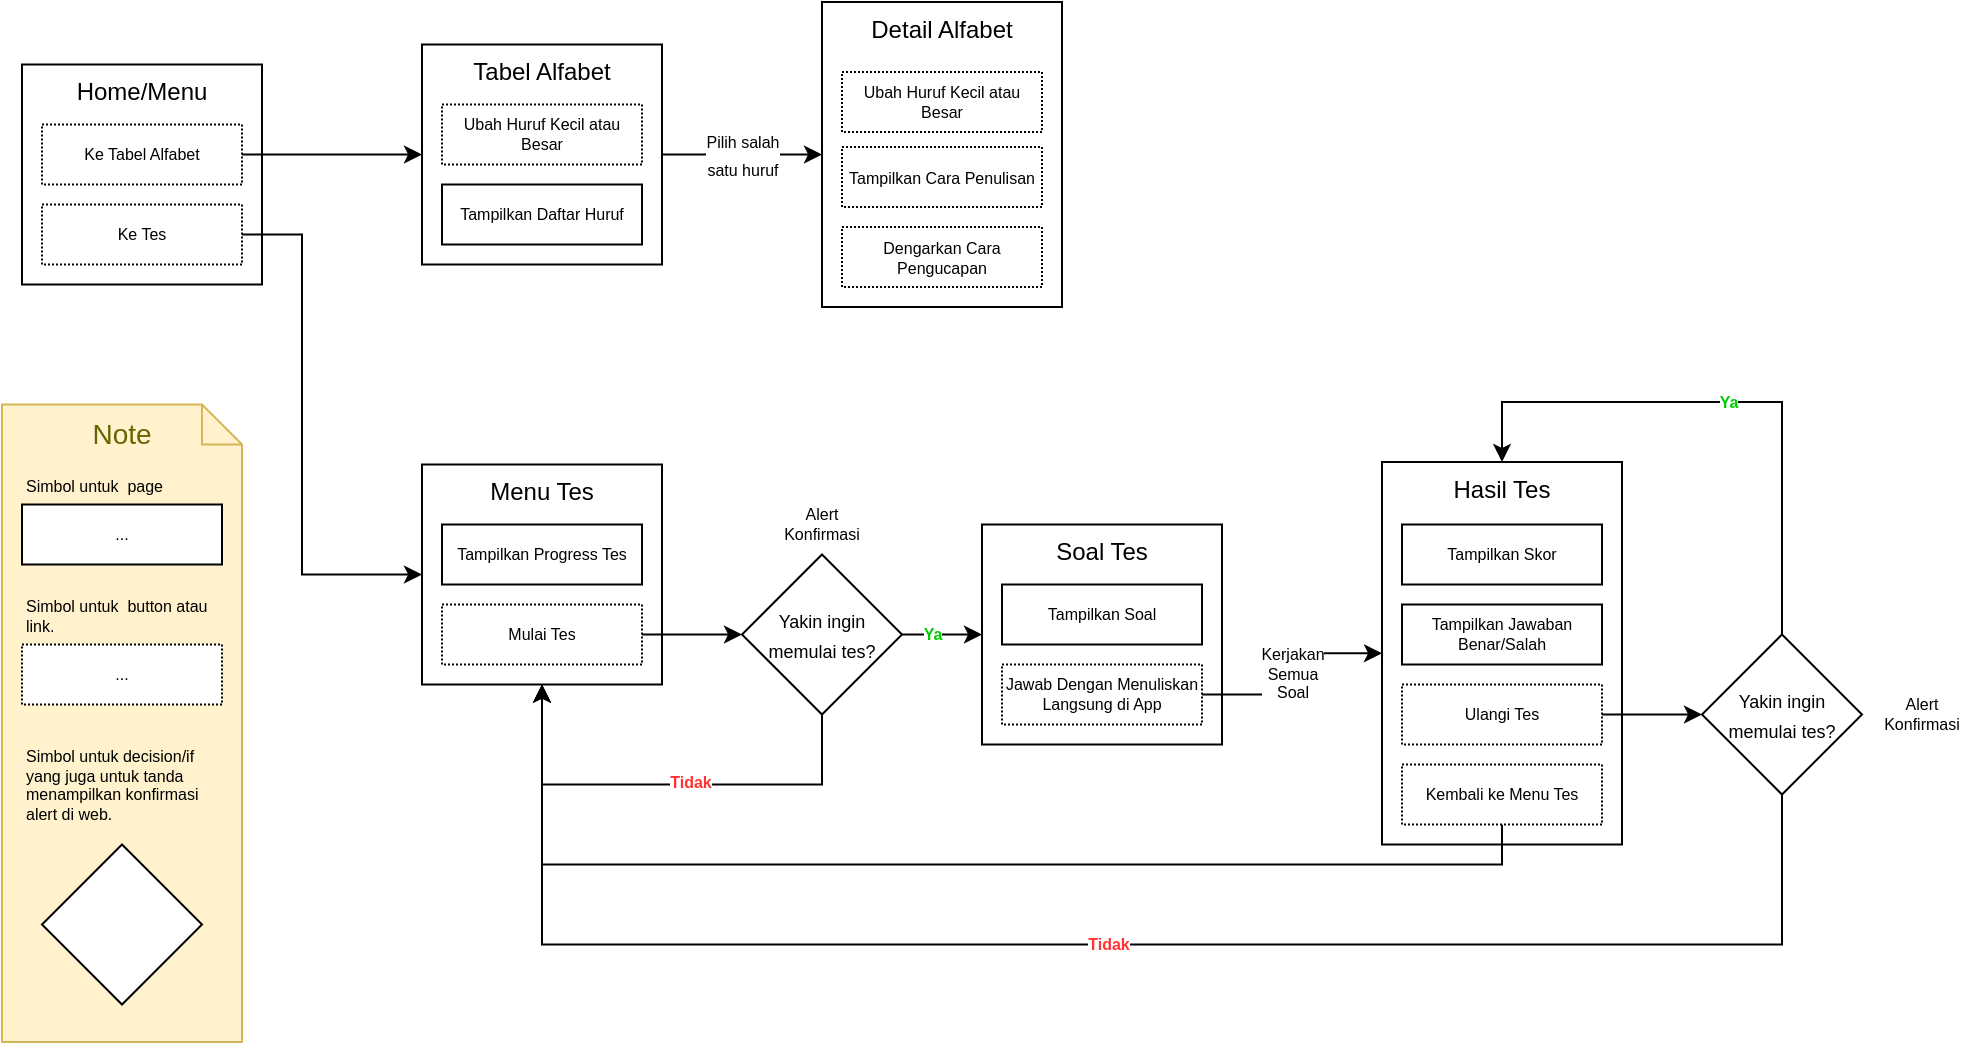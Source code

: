 <mxfile version="14.3.1" type="github">
  <diagram id="spq8JdsfhC8C1h_wg7kn" name="Page-1">
    <mxGraphModel dx="449" dy="312" grid="1" gridSize="10" guides="1" tooltips="1" connect="1" arrows="1" fold="1" page="1" pageScale="1" pageWidth="827" pageHeight="1169" math="0" shadow="0">
      <root>
        <mxCell id="0" />
        <mxCell id="1" parent="0" />
        <mxCell id="ty7SyT1RI53wU4MempQv-1" value="Home/Menu" style="rounded=0;whiteSpace=wrap;html=1;verticalAlign=top;" parent="1" vertex="1">
          <mxGeometry x="50" y="71.25" width="120" height="110" as="geometry" />
        </mxCell>
        <mxCell id="ty7SyT1RI53wU4MempQv-2" value="Ke Tabel Alfabet" style="rounded=0;whiteSpace=wrap;html=1;verticalAlign=middle;fontSize=8;dashed=1;dashPattern=1 1;" parent="1" vertex="1">
          <mxGeometry x="60" y="101.25" width="100" height="30" as="geometry" />
        </mxCell>
        <mxCell id="ty7SyT1RI53wU4MempQv-7" style="edgeStyle=orthogonalEdgeStyle;rounded=0;orthogonalLoop=1;jettySize=auto;html=1;entryX=0;entryY=0.5;entryDx=0;entryDy=0;" parent="1" source="ty7SyT1RI53wU4MempQv-3" target="ty7SyT1RI53wU4MempQv-6" edge="1">
          <mxGeometry relative="1" as="geometry">
            <Array as="points">
              <mxPoint x="190" y="156.25" />
              <mxPoint x="190" y="326.25" />
            </Array>
          </mxGeometry>
        </mxCell>
        <mxCell id="ty7SyT1RI53wU4MempQv-3" value="Ke Tes" style="rounded=0;whiteSpace=wrap;html=1;verticalAlign=middle;fontSize=8;dashed=1;dashPattern=1 1;" parent="1" vertex="1">
          <mxGeometry x="60" y="141.25" width="100" height="30" as="geometry" />
        </mxCell>
        <mxCell id="ty7SyT1RI53wU4MempQv-9" value="&lt;font style=&quot;font-size: 8px&quot;&gt;Pilih salah &lt;br&gt;satu huruf&lt;/font&gt;" style="edgeStyle=orthogonalEdgeStyle;rounded=0;orthogonalLoop=1;jettySize=auto;html=1;entryX=0;entryY=0.5;entryDx=0;entryDy=0;" parent="1" source="ty7SyT1RI53wU4MempQv-4" target="ty7SyT1RI53wU4MempQv-8" edge="1">
          <mxGeometry relative="1" as="geometry">
            <mxPoint x="360" y="41.25" as="targetPoint" />
          </mxGeometry>
        </mxCell>
        <mxCell id="ty7SyT1RI53wU4MempQv-4" value="Tabel Alfabet" style="rounded=0;whiteSpace=wrap;html=1;verticalAlign=top;" parent="1" vertex="1">
          <mxGeometry x="250" y="61.25" width="120" height="110" as="geometry" />
        </mxCell>
        <mxCell id="ty7SyT1RI53wU4MempQv-5" value="" style="endArrow=classic;html=1;exitX=1;exitY=0.5;exitDx=0;exitDy=0;entryX=0;entryY=0.5;entryDx=0;entryDy=0;" parent="1" source="ty7SyT1RI53wU4MempQv-2" target="ty7SyT1RI53wU4MempQv-4" edge="1">
          <mxGeometry width="50" height="50" relative="1" as="geometry">
            <mxPoint x="160" y="161.25" as="sourcePoint" />
            <mxPoint x="220" y="116.25" as="targetPoint" />
          </mxGeometry>
        </mxCell>
        <mxCell id="ty7SyT1RI53wU4MempQv-6" value="Menu Tes" style="rounded=0;whiteSpace=wrap;html=1;verticalAlign=top;" parent="1" vertex="1">
          <mxGeometry x="250" y="271.25" width="120" height="110" as="geometry" />
        </mxCell>
        <mxCell id="ty7SyT1RI53wU4MempQv-8" value="Detail Alfabet" style="rounded=0;whiteSpace=wrap;html=1;verticalAlign=top;" parent="1" vertex="1">
          <mxGeometry x="450" y="40" width="120" height="152.5" as="geometry" />
        </mxCell>
        <mxCell id="ty7SyT1RI53wU4MempQv-10" value="Ubah Huruf Kecil atau Besar" style="rounded=0;whiteSpace=wrap;html=1;verticalAlign=middle;fontSize=8;dashed=1;dashPattern=1 1;" parent="1" vertex="1">
          <mxGeometry x="460" y="75" width="100" height="30" as="geometry" />
        </mxCell>
        <mxCell id="ty7SyT1RI53wU4MempQv-12" value="Dengarkan Cara Pengucapan" style="rounded=0;whiteSpace=wrap;html=1;verticalAlign=middle;fontSize=8;dashed=1;dashPattern=1 1;" parent="1" vertex="1">
          <mxGeometry x="460" y="152.5" width="100" height="30" as="geometry" />
        </mxCell>
        <mxCell id="ty7SyT1RI53wU4MempQv-13" value="Soal Tes" style="rounded=0;whiteSpace=wrap;html=1;verticalAlign=top;" parent="1" vertex="1">
          <mxGeometry x="530" y="301.25" width="120" height="110" as="geometry" />
        </mxCell>
        <mxCell id="ty7SyT1RI53wU4MempQv-16" style="edgeStyle=orthogonalEdgeStyle;rounded=0;orthogonalLoop=1;jettySize=auto;html=1;entryX=0;entryY=0.5;entryDx=0;entryDy=0;fontSize=8;" parent="1" source="ty7SyT1RI53wU4MempQv-14" target="nL-NKK2QzN84WdHb_sJW-5" edge="1">
          <mxGeometry relative="1" as="geometry" />
        </mxCell>
        <mxCell id="ty7SyT1RI53wU4MempQv-14" value="Mulai Tes" style="rounded=0;whiteSpace=wrap;html=1;verticalAlign=middle;fontSize=8;dashed=1;dashPattern=1 1;" parent="1" vertex="1">
          <mxGeometry x="260" y="341.25" width="100" height="30" as="geometry" />
        </mxCell>
        <mxCell id="ty7SyT1RI53wU4MempQv-15" value="Tampilkan Progress Tes" style="rounded=0;whiteSpace=wrap;html=1;verticalAlign=middle;fontSize=8;" parent="1" vertex="1">
          <mxGeometry x="260" y="301.25" width="100" height="30" as="geometry" />
        </mxCell>
        <mxCell id="ty7SyT1RI53wU4MempQv-17" value="Tampilkan Soal" style="rounded=0;whiteSpace=wrap;html=1;verticalAlign=middle;fontSize=8;" parent="1" vertex="1">
          <mxGeometry x="540" y="331.25" width="100" height="30" as="geometry" />
        </mxCell>
        <mxCell id="nL-NKK2QzN84WdHb_sJW-14" value="Kerjakan&lt;br&gt;Semua&lt;br&gt;Soal" style="edgeStyle=orthogonalEdgeStyle;rounded=0;orthogonalLoop=1;jettySize=auto;html=1;entryX=0;entryY=0.5;entryDx=0;entryDy=0;fontSize=8;" edge="1" parent="1" source="ty7SyT1RI53wU4MempQv-18" target="ty7SyT1RI53wU4MempQv-19">
          <mxGeometry relative="1" as="geometry" />
        </mxCell>
        <mxCell id="ty7SyT1RI53wU4MempQv-18" value="Jawab Dengan Menuliskan Langsung di App" style="rounded=0;whiteSpace=wrap;html=1;verticalAlign=middle;fontSize=8;dashed=1;dashPattern=1 1;" parent="1" vertex="1">
          <mxGeometry x="540" y="371.25" width="100" height="30" as="geometry" />
        </mxCell>
        <mxCell id="ty7SyT1RI53wU4MempQv-19" value="Hasil Tes" style="rounded=0;whiteSpace=wrap;html=1;verticalAlign=top;" parent="1" vertex="1">
          <mxGeometry x="730" y="270" width="120" height="191.25" as="geometry" />
        </mxCell>
        <mxCell id="ty7SyT1RI53wU4MempQv-21" value="Tampilkan Skor" style="rounded=0;whiteSpace=wrap;html=1;verticalAlign=middle;fontSize=8;" parent="1" vertex="1">
          <mxGeometry x="740" y="301.25" width="100" height="30" as="geometry" />
        </mxCell>
        <mxCell id="nL-NKK2QzN84WdHb_sJW-18" style="edgeStyle=orthogonalEdgeStyle;rounded=0;orthogonalLoop=1;jettySize=auto;html=1;entryX=0;entryY=0.5;entryDx=0;entryDy=0;fontSize=8;" edge="1" parent="1" source="ty7SyT1RI53wU4MempQv-22" target="nL-NKK2QzN84WdHb_sJW-17">
          <mxGeometry relative="1" as="geometry" />
        </mxCell>
        <mxCell id="ty7SyT1RI53wU4MempQv-22" value="Ulangi Tes" style="rounded=0;whiteSpace=wrap;html=1;verticalAlign=middle;fontSize=8;dashed=1;dashPattern=1 1;" parent="1" vertex="1">
          <mxGeometry x="740" y="381.25" width="100" height="30" as="geometry" />
        </mxCell>
        <mxCell id="nL-NKK2QzN84WdHb_sJW-15" style="edgeStyle=orthogonalEdgeStyle;rounded=0;orthogonalLoop=1;jettySize=auto;html=1;entryX=0.5;entryY=1;entryDx=0;entryDy=0;fontSize=8;exitX=0.5;exitY=1;exitDx=0;exitDy=0;" edge="1" parent="1" source="ty7SyT1RI53wU4MempQv-23" target="ty7SyT1RI53wU4MempQv-6">
          <mxGeometry relative="1" as="geometry">
            <Array as="points">
              <mxPoint x="790" y="471.25" />
              <mxPoint x="310" y="471.25" />
            </Array>
          </mxGeometry>
        </mxCell>
        <mxCell id="ty7SyT1RI53wU4MempQv-23" value="Kembali ke Menu Tes" style="rounded=0;whiteSpace=wrap;html=1;verticalAlign=middle;fontSize=8;dashed=1;dashPattern=1 1;" parent="1" vertex="1">
          <mxGeometry x="740" y="421.25" width="100" height="30" as="geometry" />
        </mxCell>
        <mxCell id="nL-NKK2QzN84WdHb_sJW-3" value="Tampilkan Cara Penulisan" style="rounded=0;whiteSpace=wrap;html=1;verticalAlign=middle;fontSize=8;dashed=1;dashPattern=1 1;" vertex="1" parent="1">
          <mxGeometry x="460" y="112.5" width="100" height="30" as="geometry" />
        </mxCell>
        <mxCell id="nL-NKK2QzN84WdHb_sJW-6" style="edgeStyle=orthogonalEdgeStyle;rounded=0;orthogonalLoop=1;jettySize=auto;html=1;exitX=0.5;exitY=1;exitDx=0;exitDy=0;entryX=0.5;entryY=1;entryDx=0;entryDy=0;" edge="1" parent="1" source="nL-NKK2QzN84WdHb_sJW-5" target="ty7SyT1RI53wU4MempQv-6">
          <mxGeometry relative="1" as="geometry">
            <mxPoint x="270.0" y="381.25" as="targetPoint" />
            <Array as="points">
              <mxPoint x="450" y="431.25" />
              <mxPoint x="310" y="431.25" />
            </Array>
          </mxGeometry>
        </mxCell>
        <mxCell id="nL-NKK2QzN84WdHb_sJW-10" value="Tidak" style="edgeLabel;html=1;align=center;verticalAlign=middle;resizable=0;points=[];fontSize=8;fontStyle=1;fontColor=#FF3333;" vertex="1" connectable="0" parent="nL-NKK2QzN84WdHb_sJW-6">
          <mxGeometry x="-0.096" y="-2" relative="1" as="geometry">
            <mxPoint as="offset" />
          </mxGeometry>
        </mxCell>
        <mxCell id="nL-NKK2QzN84WdHb_sJW-7" style="edgeStyle=orthogonalEdgeStyle;rounded=0;orthogonalLoop=1;jettySize=auto;html=1;entryX=0;entryY=0.5;entryDx=0;entryDy=0;" edge="1" parent="1" source="nL-NKK2QzN84WdHb_sJW-5" target="ty7SyT1RI53wU4MempQv-13">
          <mxGeometry relative="1" as="geometry" />
        </mxCell>
        <mxCell id="nL-NKK2QzN84WdHb_sJW-12" value="&lt;b&gt;&lt;font color=&quot;#00cc00&quot;&gt;Ya&lt;/font&gt;&lt;/b&gt;" style="edgeLabel;html=1;align=center;verticalAlign=middle;resizable=0;points=[];fontSize=8;" vertex="1" connectable="0" parent="nL-NKK2QzN84WdHb_sJW-7">
          <mxGeometry x="-0.24" y="1" relative="1" as="geometry">
            <mxPoint as="offset" />
          </mxGeometry>
        </mxCell>
        <mxCell id="nL-NKK2QzN84WdHb_sJW-5" value="&lt;font style=&quot;font-size: 9px&quot;&gt;Yakin ingin memulai tes?&lt;/font&gt;" style="rhombus;whiteSpace=wrap;html=1;" vertex="1" parent="1">
          <mxGeometry x="410" y="316.25" width="80" height="80" as="geometry" />
        </mxCell>
        <mxCell id="nL-NKK2QzN84WdHb_sJW-8" value="Tampilkan Daftar Huruf" style="rounded=0;whiteSpace=wrap;html=1;verticalAlign=middle;fontSize=8;" vertex="1" parent="1">
          <mxGeometry x="260" y="131.25" width="100" height="30" as="geometry" />
        </mxCell>
        <mxCell id="nL-NKK2QzN84WdHb_sJW-9" value="Ubah Huruf Kecil atau Besar" style="rounded=0;whiteSpace=wrap;html=1;verticalAlign=middle;fontSize=8;dashed=1;dashPattern=1 1;" vertex="1" parent="1">
          <mxGeometry x="260" y="91.25" width="100" height="30" as="geometry" />
        </mxCell>
        <mxCell id="nL-NKK2QzN84WdHb_sJW-19" value="&lt;b&gt;&lt;font color=&quot;#ff3333&quot;&gt;Tidak&lt;/font&gt;&lt;/b&gt;" style="edgeStyle=orthogonalEdgeStyle;rounded=0;orthogonalLoop=1;jettySize=auto;html=1;fontSize=8;" edge="1" parent="1" source="nL-NKK2QzN84WdHb_sJW-17">
          <mxGeometry relative="1" as="geometry">
            <mxPoint x="310" y="381.25" as="targetPoint" />
            <Array as="points">
              <mxPoint x="930" y="511.25" />
              <mxPoint x="310" y="511.25" />
            </Array>
          </mxGeometry>
        </mxCell>
        <mxCell id="nL-NKK2QzN84WdHb_sJW-21" value="&lt;font color=&quot;#00cc00&quot;&gt;&lt;b&gt;Ya&lt;/b&gt;&lt;/font&gt;" style="edgeStyle=orthogonalEdgeStyle;rounded=0;orthogonalLoop=1;jettySize=auto;html=1;entryX=0.5;entryY=0;entryDx=0;entryDy=0;fontSize=8;" edge="1" parent="1" source="nL-NKK2QzN84WdHb_sJW-17" target="ty7SyT1RI53wU4MempQv-19">
          <mxGeometry relative="1" as="geometry">
            <Array as="points">
              <mxPoint x="930" y="240" />
              <mxPoint x="790" y="240" />
            </Array>
          </mxGeometry>
        </mxCell>
        <mxCell id="nL-NKK2QzN84WdHb_sJW-17" value="&lt;font style=&quot;font-size: 9px&quot;&gt;Yakin ingin memulai tes?&lt;/font&gt;" style="rhombus;whiteSpace=wrap;html=1;" vertex="1" parent="1">
          <mxGeometry x="890" y="356.25" width="80" height="80" as="geometry" />
        </mxCell>
        <mxCell id="nL-NKK2QzN84WdHb_sJW-24" value="Alert Konfirmasi" style="text;html=1;strokeColor=none;fillColor=none;align=center;verticalAlign=middle;whiteSpace=wrap;rounded=0;dashed=1;dashPattern=1 1;fontSize=8;" vertex="1" parent="1">
          <mxGeometry x="430" y="291.25" width="40" height="20" as="geometry" />
        </mxCell>
        <mxCell id="nL-NKK2QzN84WdHb_sJW-29" value="Alert Konfirmasi" style="text;html=1;strokeColor=none;fillColor=none;align=center;verticalAlign=middle;whiteSpace=wrap;rounded=0;dashed=1;dashPattern=1 1;fontSize=8;" vertex="1" parent="1">
          <mxGeometry x="980" y="386.25" width="40" height="20" as="geometry" />
        </mxCell>
        <mxCell id="nL-NKK2QzN84WdHb_sJW-31" value="Note" style="shape=note;strokeWidth=1;fontSize=14;size=20;whiteSpace=wrap;html=1;fillColor=#fff2cc;strokeColor=#d6b656;fontColor=#666600;rounded=1;verticalAlign=top;" vertex="1" parent="1">
          <mxGeometry x="40" y="241.25" width="120" height="318.75" as="geometry" />
        </mxCell>
        <mxCell id="nL-NKK2QzN84WdHb_sJW-32" value="..." style="rounded=0;whiteSpace=wrap;html=1;verticalAlign=middle;fontSize=8;dashed=1;dashPattern=1 1;" vertex="1" parent="1">
          <mxGeometry x="50" y="361.25" width="100" height="30" as="geometry" />
        </mxCell>
        <mxCell id="nL-NKK2QzN84WdHb_sJW-33" value="Simbol untuk&amp;nbsp; button atau link." style="text;html=1;strokeColor=none;fillColor=none;align=left;verticalAlign=top;whiteSpace=wrap;rounded=0;dashed=1;dashPattern=1 1;fontSize=8;" vertex="1" parent="1">
          <mxGeometry x="50" y="331.25" width="100" height="30" as="geometry" />
        </mxCell>
        <mxCell id="nL-NKK2QzN84WdHb_sJW-34" value="..." style="rounded=0;whiteSpace=wrap;html=1;verticalAlign=middle;fontSize=8;" vertex="1" parent="1">
          <mxGeometry x="50" y="291.25" width="100" height="30" as="geometry" />
        </mxCell>
        <mxCell id="nL-NKK2QzN84WdHb_sJW-35" value="Simbol untuk&amp;nbsp; page" style="text;html=1;strokeColor=none;fillColor=none;align=left;verticalAlign=top;whiteSpace=wrap;rounded=0;dashed=1;dashPattern=1 1;fontSize=8;" vertex="1" parent="1">
          <mxGeometry x="50" y="271.25" width="100" height="20" as="geometry" />
        </mxCell>
        <mxCell id="nL-NKK2QzN84WdHb_sJW-36" value="" style="rhombus;whiteSpace=wrap;html=1;" vertex="1" parent="1">
          <mxGeometry x="60" y="461.25" width="80" height="80" as="geometry" />
        </mxCell>
        <mxCell id="nL-NKK2QzN84WdHb_sJW-39" value="&lt;span style=&quot;font-family: &amp;#34;helvetica&amp;#34;&quot;&gt;Simbol untuk decision/if yang juga untuk tanda menampilkan konfirmasi alert di web.&lt;/span&gt;" style="text;html=1;strokeColor=none;fillColor=none;align=left;verticalAlign=top;whiteSpace=wrap;rounded=0;dashed=1;dashPattern=1 1;fontSize=8;" vertex="1" parent="1">
          <mxGeometry x="50" y="406.25" width="100" height="30" as="geometry" />
        </mxCell>
        <mxCell id="nL-NKK2QzN84WdHb_sJW-40" value="Tampilkan Jawaban Benar/Salah" style="rounded=0;whiteSpace=wrap;html=1;verticalAlign=middle;fontSize=8;" vertex="1" parent="1">
          <mxGeometry x="740" y="341.25" width="100" height="30" as="geometry" />
        </mxCell>
      </root>
    </mxGraphModel>
  </diagram>
</mxfile>
